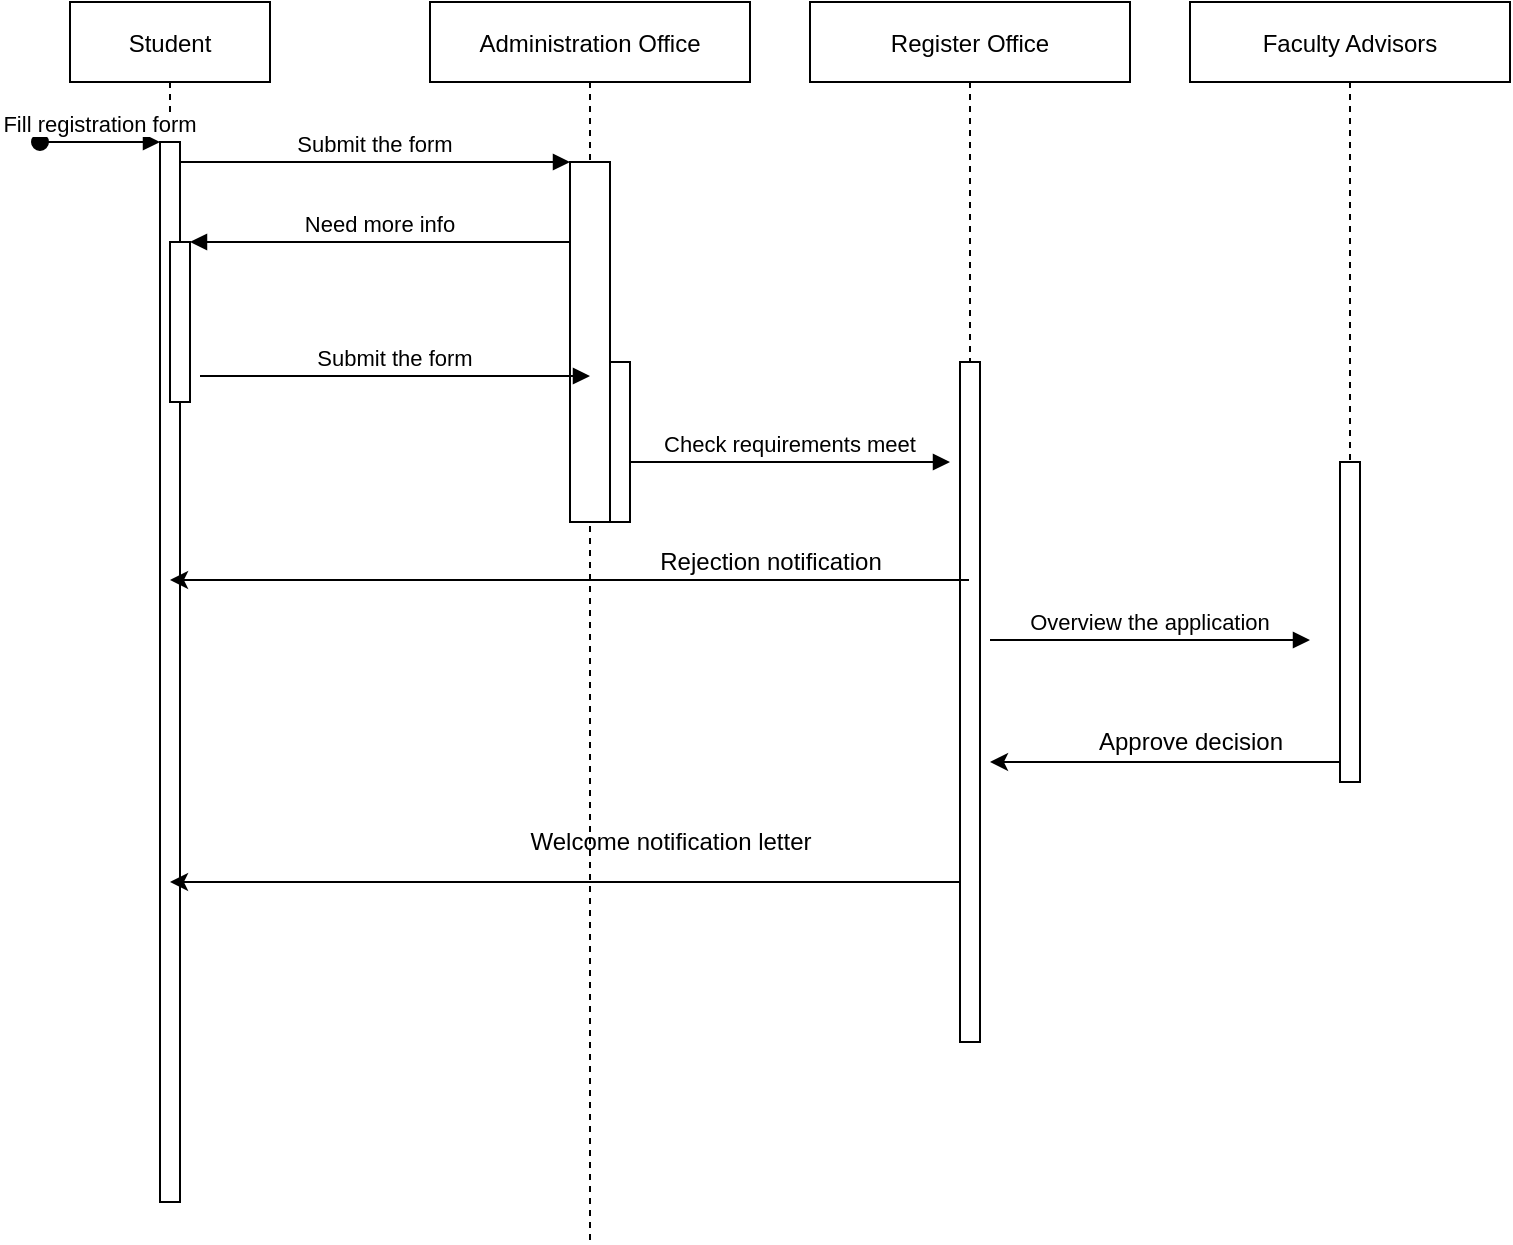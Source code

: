 <mxfile version="16.6.1" type="github">
  <diagram id="kgpKYQtTHZ0yAKxKKP6v" name="Page-1">
    <mxGraphModel dx="1422" dy="705" grid="1" gridSize="10" guides="1" tooltips="1" connect="1" arrows="1" fold="1" page="1" pageScale="1" pageWidth="850" pageHeight="1100" math="0" shadow="0">
      <root>
        <mxCell id="0" />
        <mxCell id="1" parent="0" />
        <mxCell id="3nuBFxr9cyL0pnOWT2aG-1" value="Student" style="shape=umlLifeline;perimeter=lifelinePerimeter;container=1;collapsible=0;recursiveResize=0;rounded=0;shadow=0;strokeWidth=1;" parent="1" vertex="1">
          <mxGeometry x="120" y="80" width="100" height="600" as="geometry" />
        </mxCell>
        <mxCell id="3nuBFxr9cyL0pnOWT2aG-2" value="" style="points=[];perimeter=orthogonalPerimeter;rounded=0;shadow=0;strokeWidth=1;" parent="3nuBFxr9cyL0pnOWT2aG-1" vertex="1">
          <mxGeometry x="45" y="70" width="10" height="530" as="geometry" />
        </mxCell>
        <mxCell id="3nuBFxr9cyL0pnOWT2aG-3" value="Fill registration form" style="verticalAlign=bottom;startArrow=oval;endArrow=block;startSize=8;shadow=0;strokeWidth=1;" parent="3nuBFxr9cyL0pnOWT2aG-1" target="3nuBFxr9cyL0pnOWT2aG-2" edge="1">
          <mxGeometry relative="1" as="geometry">
            <mxPoint x="-15" y="70" as="sourcePoint" />
          </mxGeometry>
        </mxCell>
        <mxCell id="3nuBFxr9cyL0pnOWT2aG-4" value="" style="points=[];perimeter=orthogonalPerimeter;rounded=0;shadow=0;strokeWidth=1;" parent="3nuBFxr9cyL0pnOWT2aG-1" vertex="1">
          <mxGeometry x="50" y="120" width="10" height="80" as="geometry" />
        </mxCell>
        <mxCell id="3nuBFxr9cyL0pnOWT2aG-5" value="Administration Office" style="shape=umlLifeline;perimeter=lifelinePerimeter;container=1;collapsible=0;recursiveResize=0;rounded=0;shadow=0;strokeWidth=1;" parent="1" vertex="1">
          <mxGeometry x="300" y="80" width="160" height="620" as="geometry" />
        </mxCell>
        <mxCell id="3nuBFxr9cyL0pnOWT2aG-6" value="" style="points=[];perimeter=orthogonalPerimeter;rounded=0;shadow=0;strokeWidth=1;" parent="3nuBFxr9cyL0pnOWT2aG-5" vertex="1">
          <mxGeometry x="70" y="80" width="20" height="180" as="geometry" />
        </mxCell>
        <mxCell id="DnTBLsUxjx-OAwr5orje-5" value="" style="points=[];perimeter=orthogonalPerimeter;rounded=0;shadow=0;strokeWidth=1;" vertex="1" parent="3nuBFxr9cyL0pnOWT2aG-5">
          <mxGeometry x="90" y="180" width="10" height="80" as="geometry" />
        </mxCell>
        <mxCell id="DnTBLsUxjx-OAwr5orje-13" value="" style="endArrow=classic;html=1;rounded=0;" edge="1" parent="3nuBFxr9cyL0pnOWT2aG-5">
          <mxGeometry width="50" height="50" relative="1" as="geometry">
            <mxPoint x="270" y="440" as="sourcePoint" />
            <mxPoint x="-130" y="440" as="targetPoint" />
          </mxGeometry>
        </mxCell>
        <mxCell id="3nuBFxr9cyL0pnOWT2aG-8" value="Submit the form" style="verticalAlign=bottom;endArrow=block;entryX=0;entryY=0;shadow=0;strokeWidth=1;" parent="1" source="3nuBFxr9cyL0pnOWT2aG-2" target="3nuBFxr9cyL0pnOWT2aG-6" edge="1">
          <mxGeometry relative="1" as="geometry">
            <mxPoint x="275" y="160" as="sourcePoint" />
          </mxGeometry>
        </mxCell>
        <mxCell id="3nuBFxr9cyL0pnOWT2aG-9" value="Need more info" style="verticalAlign=bottom;endArrow=block;entryX=1;entryY=0;shadow=0;strokeWidth=1;" parent="1" source="3nuBFxr9cyL0pnOWT2aG-6" target="3nuBFxr9cyL0pnOWT2aG-4" edge="1">
          <mxGeometry relative="1" as="geometry">
            <mxPoint x="240" y="200" as="sourcePoint" />
          </mxGeometry>
        </mxCell>
        <mxCell id="DnTBLsUxjx-OAwr5orje-1" value="Register Office" style="shape=umlLifeline;perimeter=lifelinePerimeter;container=1;collapsible=0;recursiveResize=0;rounded=0;shadow=0;strokeWidth=1;" vertex="1" parent="1">
          <mxGeometry x="490" y="80" width="160" height="520" as="geometry" />
        </mxCell>
        <mxCell id="DnTBLsUxjx-OAwr5orje-2" value="" style="points=[];perimeter=orthogonalPerimeter;rounded=0;shadow=0;strokeWidth=1;" vertex="1" parent="DnTBLsUxjx-OAwr5orje-1">
          <mxGeometry x="75" y="180" width="10" height="340" as="geometry" />
        </mxCell>
        <mxCell id="DnTBLsUxjx-OAwr5orje-7" value="Check requirements meet" style="verticalAlign=bottom;endArrow=block;shadow=0;strokeWidth=1;" edge="1" parent="DnTBLsUxjx-OAwr5orje-1">
          <mxGeometry relative="1" as="geometry">
            <mxPoint x="-90" y="230.0" as="sourcePoint" />
            <mxPoint x="70" y="230" as="targetPoint" />
          </mxGeometry>
        </mxCell>
        <mxCell id="DnTBLsUxjx-OAwr5orje-3" value="Faculty Advisors" style="shape=umlLifeline;perimeter=lifelinePerimeter;container=1;collapsible=0;recursiveResize=0;rounded=0;shadow=0;strokeWidth=1;" vertex="1" parent="1">
          <mxGeometry x="680" y="80" width="160" height="300" as="geometry" />
        </mxCell>
        <mxCell id="DnTBLsUxjx-OAwr5orje-8" value="Overview the application" style="verticalAlign=bottom;endArrow=block;shadow=0;strokeWidth=1;" edge="1" parent="DnTBLsUxjx-OAwr5orje-3">
          <mxGeometry relative="1" as="geometry">
            <mxPoint x="-100" y="319.0" as="sourcePoint" />
            <mxPoint x="60" y="319" as="targetPoint" />
          </mxGeometry>
        </mxCell>
        <mxCell id="DnTBLsUxjx-OAwr5orje-6" value="Submit the form" style="verticalAlign=bottom;endArrow=block;entryX=0;entryY=0;shadow=0;strokeWidth=1;" edge="1" parent="1">
          <mxGeometry relative="1" as="geometry">
            <mxPoint x="185" y="267.0" as="sourcePoint" />
            <mxPoint x="380" y="267.0" as="targetPoint" />
          </mxGeometry>
        </mxCell>
        <mxCell id="DnTBLsUxjx-OAwr5orje-4" value="" style="points=[];perimeter=orthogonalPerimeter;rounded=0;shadow=0;strokeWidth=1;" vertex="1" parent="1">
          <mxGeometry x="755" y="310" width="10" height="160" as="geometry" />
        </mxCell>
        <mxCell id="DnTBLsUxjx-OAwr5orje-9" value="" style="endArrow=classic;html=1;rounded=0;" edge="1" parent="1" target="3nuBFxr9cyL0pnOWT2aG-1">
          <mxGeometry width="50" height="50" relative="1" as="geometry">
            <mxPoint x="569.5" y="369" as="sourcePoint" />
            <mxPoint x="382.08" y="369" as="targetPoint" />
          </mxGeometry>
        </mxCell>
        <mxCell id="DnTBLsUxjx-OAwr5orje-10" value="Rejection notification" style="text;html=1;align=center;verticalAlign=middle;resizable=0;points=[];autosize=1;strokeColor=none;fillColor=none;" vertex="1" parent="1">
          <mxGeometry x="405" y="350" width="130" height="20" as="geometry" />
        </mxCell>
        <mxCell id="DnTBLsUxjx-OAwr5orje-11" value="" style="endArrow=classic;html=1;rounded=0;" edge="1" parent="1">
          <mxGeometry width="50" height="50" relative="1" as="geometry">
            <mxPoint x="755" y="460" as="sourcePoint" />
            <mxPoint x="580" y="460" as="targetPoint" />
          </mxGeometry>
        </mxCell>
        <mxCell id="DnTBLsUxjx-OAwr5orje-12" value="Approve decision" style="text;html=1;align=center;verticalAlign=middle;resizable=0;points=[];autosize=1;strokeColor=none;fillColor=none;" vertex="1" parent="1">
          <mxGeometry x="625" y="440" width="110" height="20" as="geometry" />
        </mxCell>
        <mxCell id="DnTBLsUxjx-OAwr5orje-14" value="Welcome notification letter" style="text;html=1;align=center;verticalAlign=middle;resizable=0;points=[];autosize=1;strokeColor=none;fillColor=none;" vertex="1" parent="1">
          <mxGeometry x="340" y="490" width="160" height="20" as="geometry" />
        </mxCell>
      </root>
    </mxGraphModel>
  </diagram>
</mxfile>
